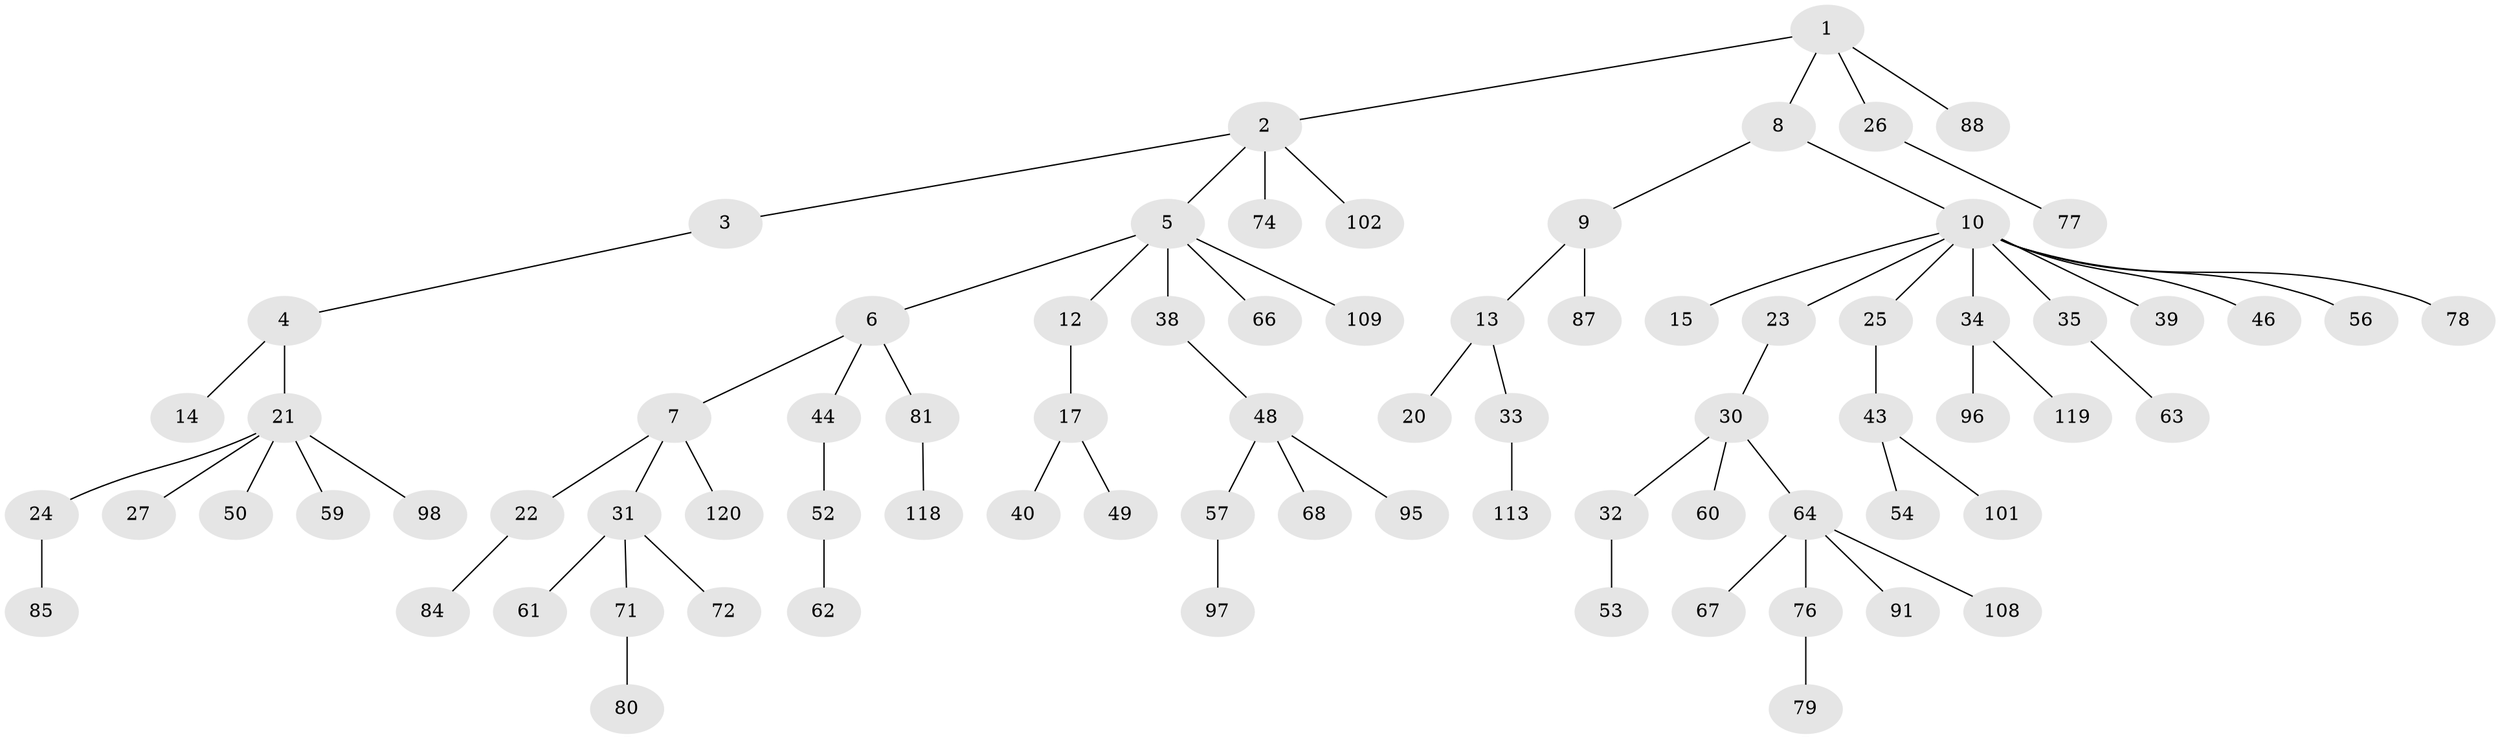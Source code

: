 // Generated by graph-tools (version 1.1) at 2025/24/03/03/25 07:24:08]
// undirected, 78 vertices, 77 edges
graph export_dot {
graph [start="1"]
  node [color=gray90,style=filled];
  1 [super="+11"];
  2 [super="+51"];
  3 [super="+65"];
  4 [super="+103"];
  5 [super="+45"];
  6;
  7 [super="+83"];
  8 [super="+41"];
  9 [super="+110"];
  10 [super="+18"];
  12 [super="+90"];
  13 [super="+16"];
  14 [super="+93"];
  15 [super="+19"];
  17 [super="+37"];
  20;
  21 [super="+29"];
  22;
  23 [super="+99"];
  24;
  25 [super="+28"];
  26 [super="+75"];
  27 [super="+100"];
  30 [super="+36"];
  31 [super="+42"];
  32;
  33 [super="+104"];
  34;
  35 [super="+112"];
  38;
  39;
  40;
  43 [super="+92"];
  44 [super="+47"];
  46 [super="+73"];
  48 [super="+55"];
  49;
  50;
  52 [super="+121"];
  53 [super="+107"];
  54 [super="+58"];
  56;
  57 [super="+89"];
  59 [super="+105"];
  60;
  61;
  62;
  63;
  64 [super="+70"];
  66;
  67 [super="+69"];
  68;
  71 [super="+86"];
  72 [super="+115"];
  74;
  76 [super="+82"];
  77;
  78;
  79;
  80 [super="+116"];
  81 [super="+106"];
  84 [super="+94"];
  85;
  87 [super="+114"];
  88 [super="+117"];
  91;
  95;
  96;
  97;
  98;
  101 [super="+111"];
  102;
  108;
  109;
  113;
  118;
  119;
  120;
  1 -- 2;
  1 -- 8;
  1 -- 88;
  1 -- 26;
  2 -- 3;
  2 -- 5;
  2 -- 74;
  2 -- 102;
  3 -- 4;
  4 -- 14;
  4 -- 21;
  5 -- 6;
  5 -- 12;
  5 -- 38;
  5 -- 109;
  5 -- 66;
  6 -- 7;
  6 -- 44;
  6 -- 81;
  7 -- 22;
  7 -- 31;
  7 -- 120;
  8 -- 9;
  8 -- 10;
  9 -- 13;
  9 -- 87;
  10 -- 15;
  10 -- 23;
  10 -- 25;
  10 -- 34;
  10 -- 39;
  10 -- 46;
  10 -- 78;
  10 -- 56;
  10 -- 35;
  12 -- 17;
  13 -- 33;
  13 -- 20;
  17 -- 40;
  17 -- 49;
  21 -- 24;
  21 -- 27;
  21 -- 59;
  21 -- 98;
  21 -- 50;
  22 -- 84;
  23 -- 30;
  24 -- 85;
  25 -- 43;
  26 -- 77;
  30 -- 32;
  30 -- 60;
  30 -- 64;
  31 -- 72;
  31 -- 61;
  31 -- 71;
  32 -- 53;
  33 -- 113;
  34 -- 96;
  34 -- 119;
  35 -- 63;
  38 -- 48;
  43 -- 54;
  43 -- 101;
  44 -- 52;
  48 -- 68;
  48 -- 57;
  48 -- 95;
  52 -- 62;
  57 -- 97;
  64 -- 67;
  64 -- 76;
  64 -- 91;
  64 -- 108;
  71 -- 80;
  76 -- 79;
  81 -- 118;
}
